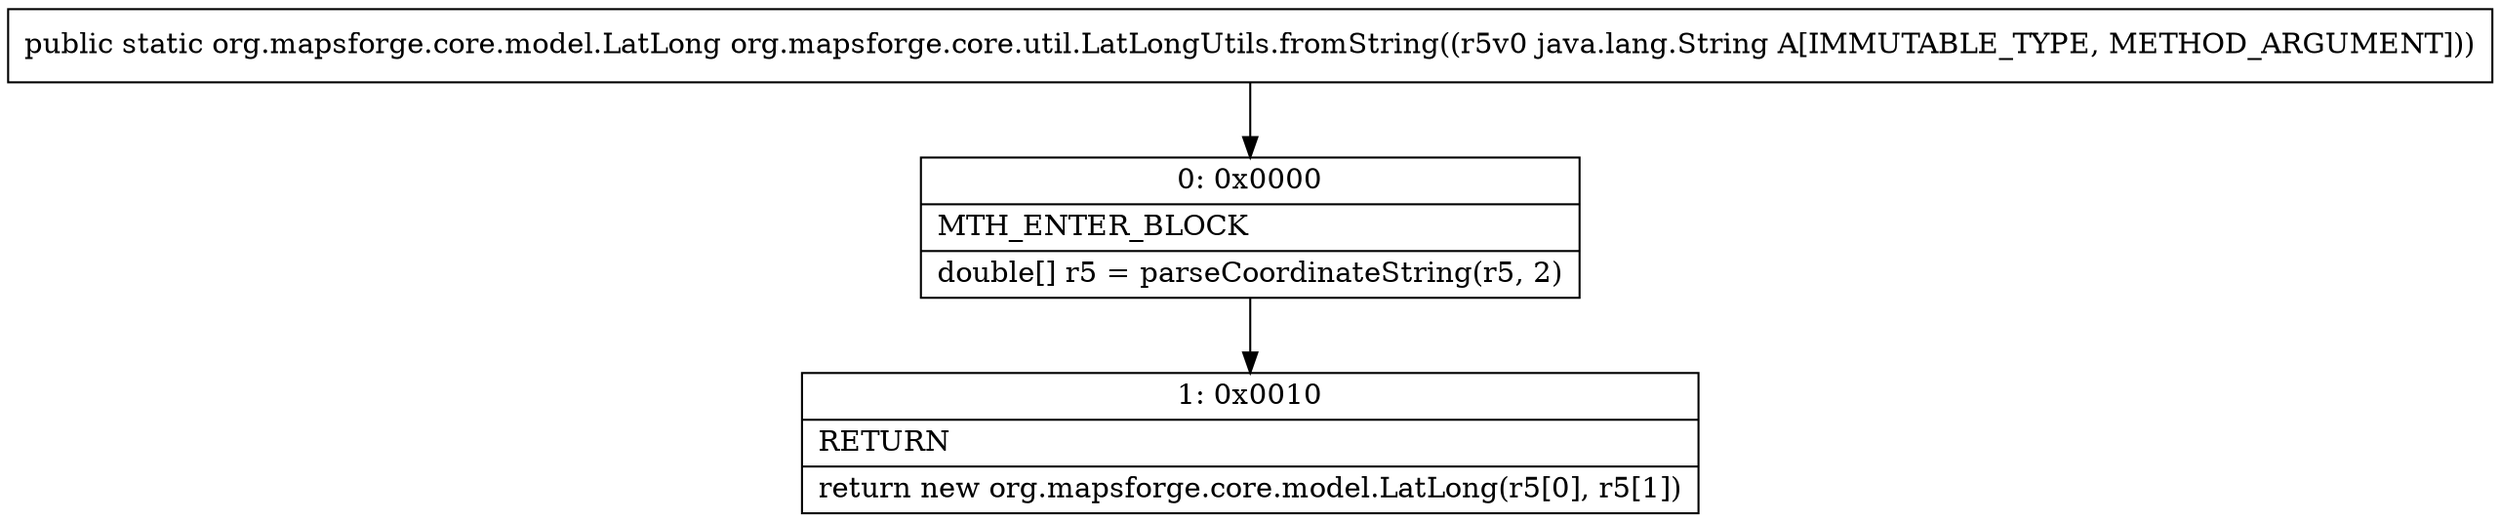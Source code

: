 digraph "CFG fororg.mapsforge.core.util.LatLongUtils.fromString(Ljava\/lang\/String;)Lorg\/mapsforge\/core\/model\/LatLong;" {
Node_0 [shape=record,label="{0\:\ 0x0000|MTH_ENTER_BLOCK\l|double[] r5 = parseCoordinateString(r5, 2)\l}"];
Node_1 [shape=record,label="{1\:\ 0x0010|RETURN\l|return new org.mapsforge.core.model.LatLong(r5[0], r5[1])\l}"];
MethodNode[shape=record,label="{public static org.mapsforge.core.model.LatLong org.mapsforge.core.util.LatLongUtils.fromString((r5v0 java.lang.String A[IMMUTABLE_TYPE, METHOD_ARGUMENT])) }"];
MethodNode -> Node_0;
Node_0 -> Node_1;
}

